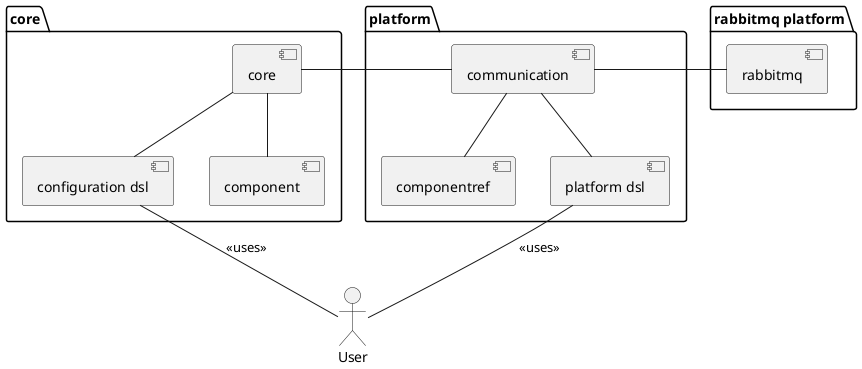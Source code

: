 @startuml package-diagram
top to bottom direction
package "core" as c {
  [core] -- [configuration dsl]
  [core] -- [component]
}

package "platform" {
  [communication] -- [componentref]
  [communication] -- [platform dsl]
}

package "rabbitmq platform" {
  [rabbitmq]
}

[core] -right- [communication]
[communication] -right- [rabbitmq]

actor "User" as user

[platform dsl] -- user : "<<uses>>"
[configuration dsl] -- user : "<<uses>>"

@enduml